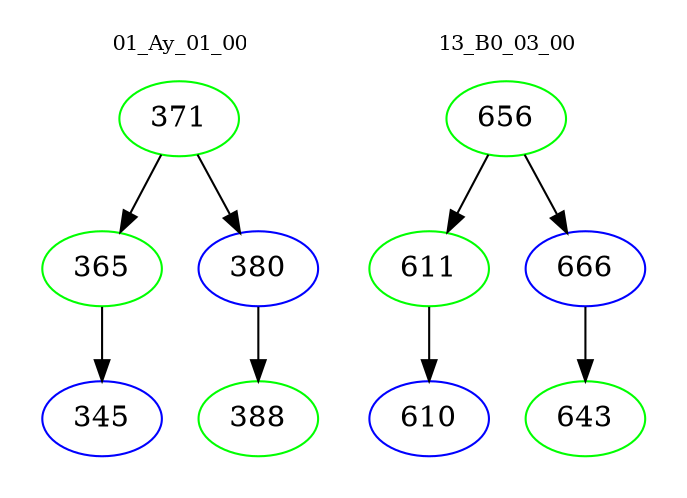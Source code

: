 digraph{
subgraph cluster_0 {
color = white
label = "01_Ay_01_00";
fontsize=10;
T0_371 [label="371", color="green"]
T0_371 -> T0_365 [color="black"]
T0_365 [label="365", color="green"]
T0_365 -> T0_345 [color="black"]
T0_345 [label="345", color="blue"]
T0_371 -> T0_380 [color="black"]
T0_380 [label="380", color="blue"]
T0_380 -> T0_388 [color="black"]
T0_388 [label="388", color="green"]
}
subgraph cluster_1 {
color = white
label = "13_B0_03_00";
fontsize=10;
T1_656 [label="656", color="green"]
T1_656 -> T1_611 [color="black"]
T1_611 [label="611", color="green"]
T1_611 -> T1_610 [color="black"]
T1_610 [label="610", color="blue"]
T1_656 -> T1_666 [color="black"]
T1_666 [label="666", color="blue"]
T1_666 -> T1_643 [color="black"]
T1_643 [label="643", color="green"]
}
}
